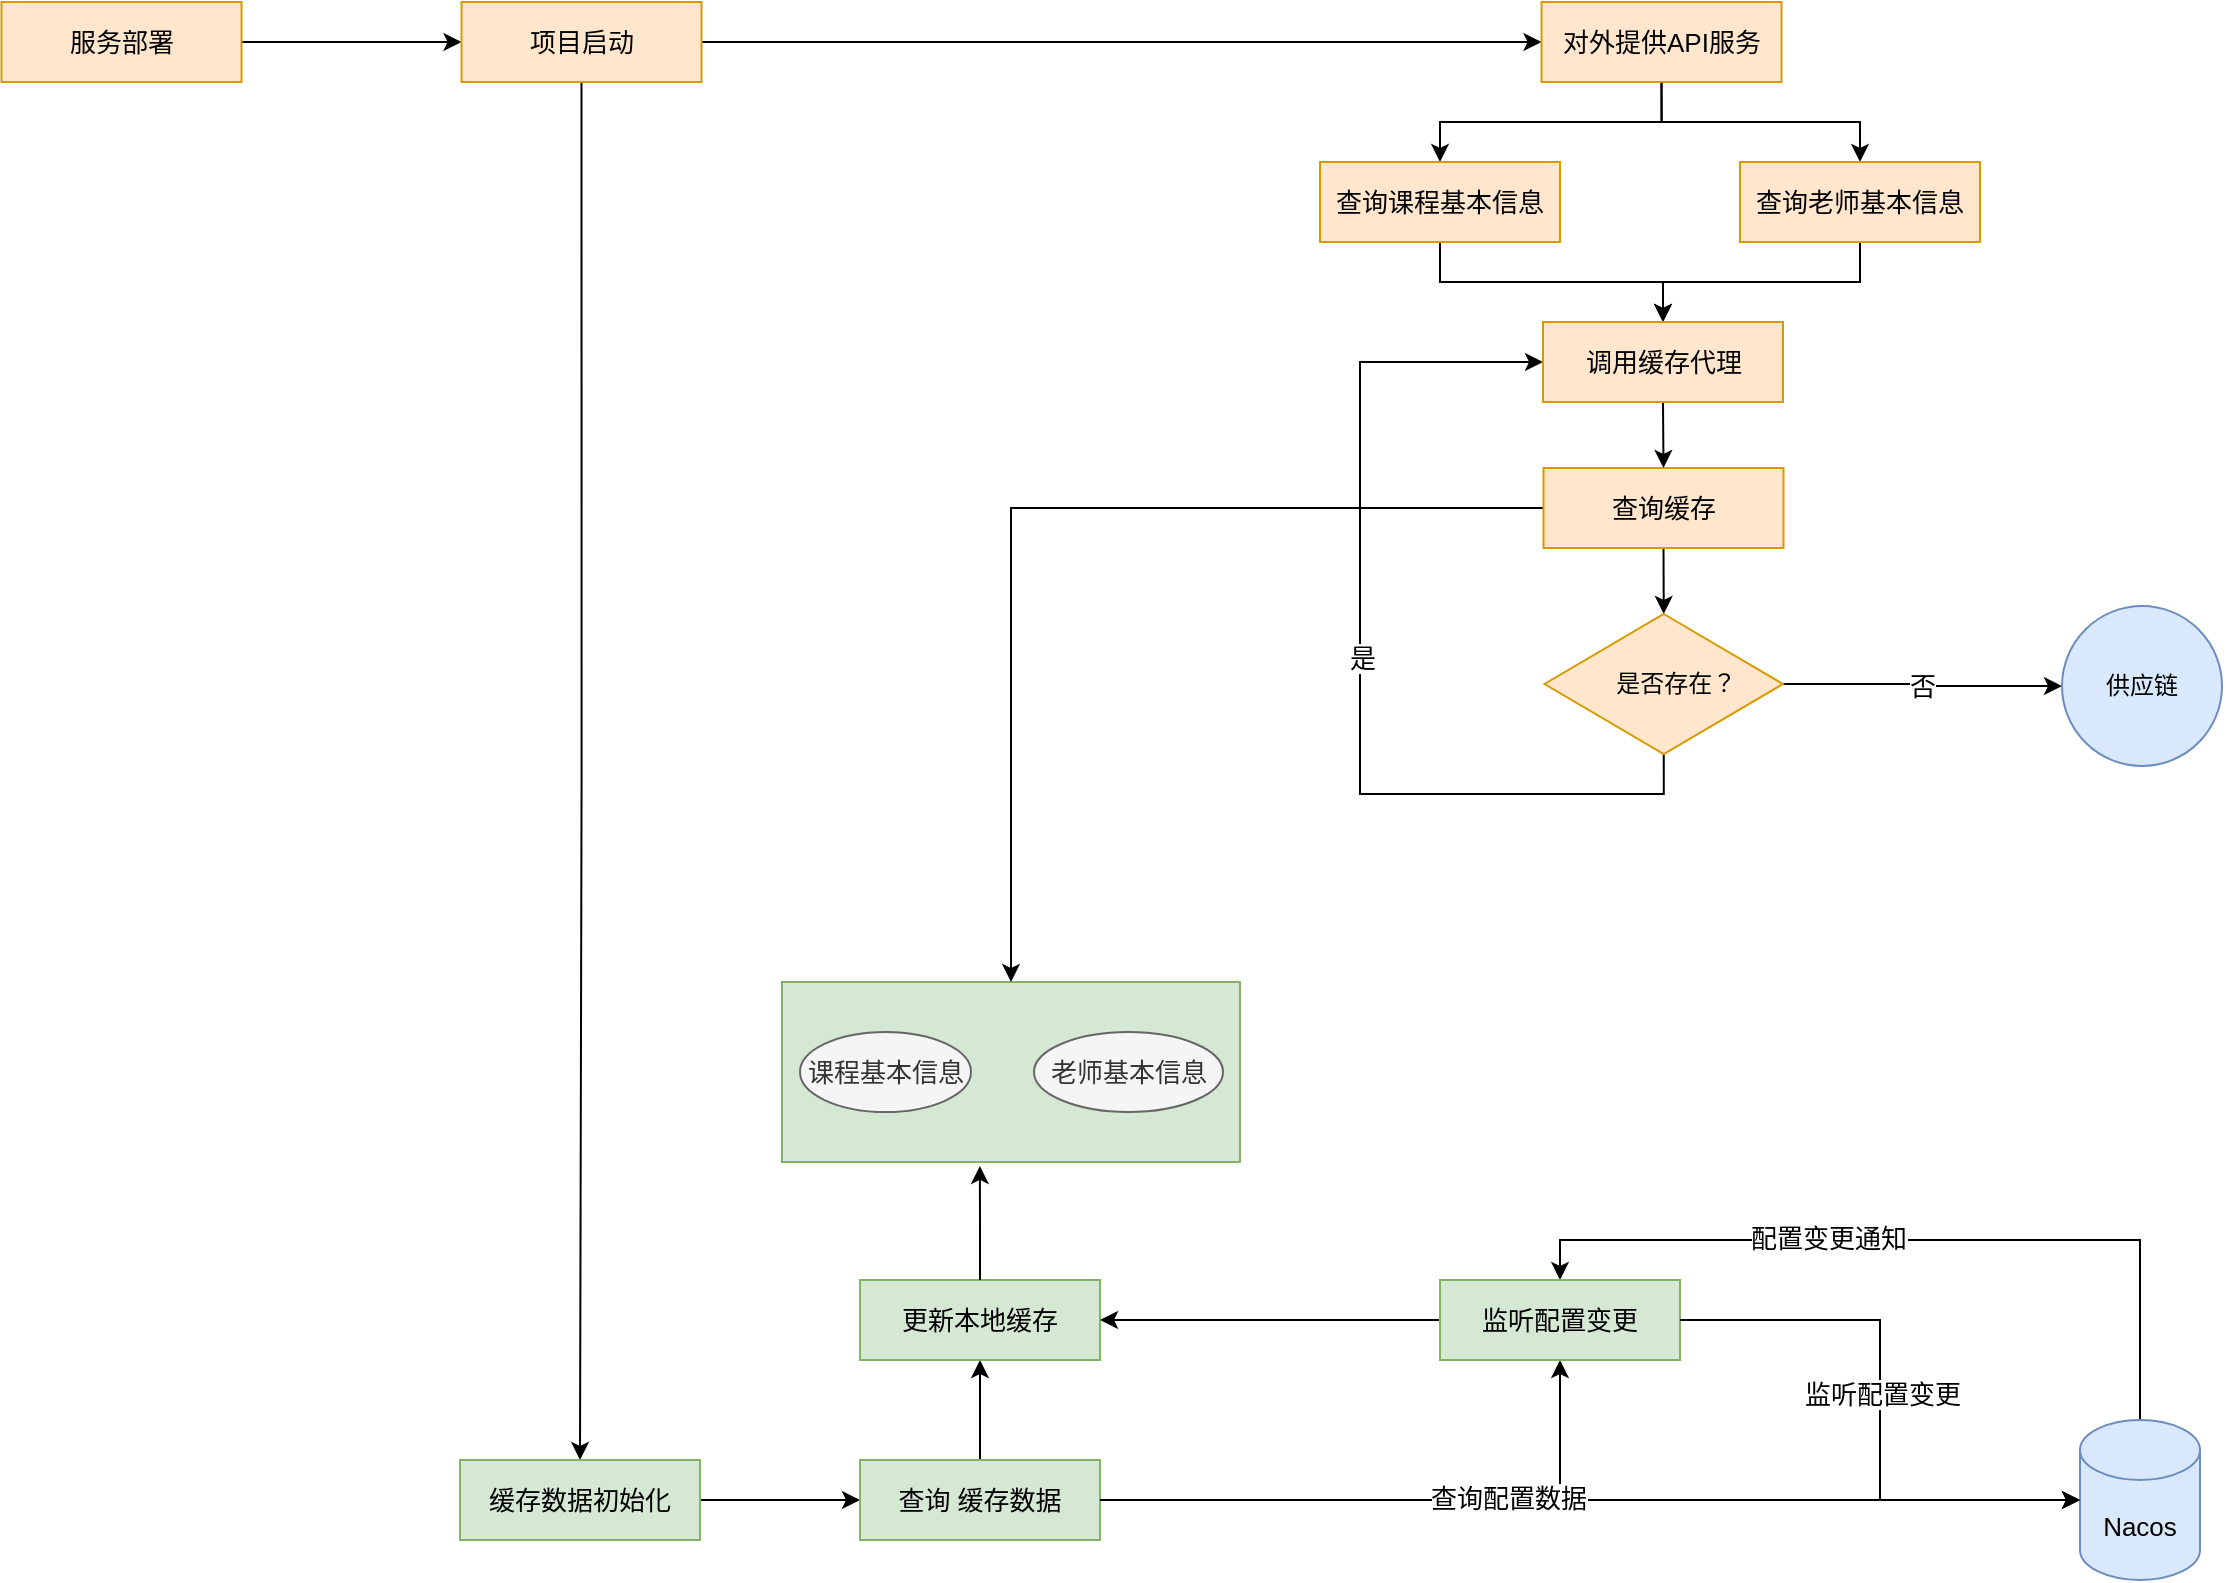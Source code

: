 <mxfile version="24.6.3" type="github">
  <diagram name="第 1 页" id="hD5VJrIIW-oPZ-sE8mMR">
    <mxGraphModel dx="1381" dy="732" grid="1" gridSize="10" guides="1" tooltips="1" connect="1" arrows="1" fold="1" page="1" pageScale="1" pageWidth="1600" pageHeight="1200" math="0" shadow="0">
      <root>
        <mxCell id="0" />
        <mxCell id="1" parent="0" />
        <mxCell id="Bd_30c_2kfmLjfsX3W71-36" value="" style="rounded=0;whiteSpace=wrap;html=1;fontSize=13;fillColor=#d5e8d4;strokeColor=#82b366;" vertex="1" parent="1">
          <mxGeometry x="721" y="650" width="229" height="90" as="geometry" />
        </mxCell>
        <mxCell id="Bd_30c_2kfmLjfsX3W71-28" style="edgeStyle=orthogonalEdgeStyle;rounded=0;orthogonalLoop=1;jettySize=auto;html=1;exitX=1;exitY=0.5;exitDx=0;exitDy=0;fontSize=13;" edge="1" parent="1" source="Bd_30c_2kfmLjfsX3W71-1" target="Bd_30c_2kfmLjfsX3W71-6">
          <mxGeometry relative="1" as="geometry" />
        </mxCell>
        <mxCell id="Bd_30c_2kfmLjfsX3W71-1" value="服务部署" style="rounded=0;whiteSpace=wrap;html=1;fontSize=13;fillColor=#ffe6cc;strokeColor=#d79b00;" vertex="1" parent="1">
          <mxGeometry x="330.75" y="160" width="120" height="40" as="geometry" />
        </mxCell>
        <mxCell id="Bd_30c_2kfmLjfsX3W71-29" style="edgeStyle=orthogonalEdgeStyle;rounded=0;orthogonalLoop=1;jettySize=auto;html=1;exitX=0.5;exitY=1;exitDx=0;exitDy=0;fontSize=13;" edge="1" parent="1" source="Bd_30c_2kfmLjfsX3W71-6" target="Bd_30c_2kfmLjfsX3W71-7">
          <mxGeometry relative="1" as="geometry" />
        </mxCell>
        <mxCell id="Bd_30c_2kfmLjfsX3W71-46" style="edgeStyle=orthogonalEdgeStyle;rounded=0;orthogonalLoop=1;jettySize=auto;html=1;exitX=1;exitY=0.5;exitDx=0;exitDy=0;entryX=0;entryY=0.5;entryDx=0;entryDy=0;fontSize=13;" edge="1" parent="1" source="Bd_30c_2kfmLjfsX3W71-6" target="Bd_30c_2kfmLjfsX3W71-31">
          <mxGeometry relative="1" as="geometry" />
        </mxCell>
        <mxCell id="Bd_30c_2kfmLjfsX3W71-6" value="项目启动" style="rounded=0;whiteSpace=wrap;html=1;fontSize=13;fillColor=#ffe6cc;strokeColor=#d79b00;" vertex="1" parent="1">
          <mxGeometry x="560.75" y="160" width="120" height="40" as="geometry" />
        </mxCell>
        <mxCell id="Bd_30c_2kfmLjfsX3W71-13" style="rounded=0;orthogonalLoop=1;jettySize=auto;html=1;exitX=1;exitY=0.5;exitDx=0;exitDy=0;entryX=0;entryY=0.5;entryDx=0;entryDy=0;fontSize=13;" edge="1" parent="1" source="Bd_30c_2kfmLjfsX3W71-7" target="Bd_30c_2kfmLjfsX3W71-8">
          <mxGeometry relative="1" as="geometry" />
        </mxCell>
        <mxCell id="Bd_30c_2kfmLjfsX3W71-7" value="缓存数据初始化" style="rounded=0;whiteSpace=wrap;html=1;fontSize=13;fillColor=#d5e8d4;strokeColor=#82b366;" vertex="1" parent="1">
          <mxGeometry x="560" y="889" width="120" height="40" as="geometry" />
        </mxCell>
        <mxCell id="Bd_30c_2kfmLjfsX3W71-54" style="edgeStyle=orthogonalEdgeStyle;rounded=0;orthogonalLoop=1;jettySize=auto;html=1;exitX=0.5;exitY=0;exitDx=0;exitDy=0;fontSize=13;" edge="1" parent="1" source="Bd_30c_2kfmLjfsX3W71-8" target="Bd_30c_2kfmLjfsX3W71-17">
          <mxGeometry relative="1" as="geometry" />
        </mxCell>
        <mxCell id="Bd_30c_2kfmLjfsX3W71-56" style="edgeStyle=orthogonalEdgeStyle;rounded=0;orthogonalLoop=1;jettySize=auto;html=1;exitX=1;exitY=0.5;exitDx=0;exitDy=0;entryX=0.5;entryY=1;entryDx=0;entryDy=0;fontSize=13;" edge="1" parent="1" source="Bd_30c_2kfmLjfsX3W71-8" target="Bd_30c_2kfmLjfsX3W71-38">
          <mxGeometry relative="1" as="geometry" />
        </mxCell>
        <mxCell id="Bd_30c_2kfmLjfsX3W71-8" value="查询 缓存数据" style="rounded=0;whiteSpace=wrap;html=1;fontSize=13;fillColor=#d5e8d4;strokeColor=#82b366;" vertex="1" parent="1">
          <mxGeometry x="760" y="889" width="120" height="40" as="geometry" />
        </mxCell>
        <mxCell id="Bd_30c_2kfmLjfsX3W71-59" style="edgeStyle=orthogonalEdgeStyle;rounded=0;orthogonalLoop=1;jettySize=auto;html=1;exitX=0.5;exitY=0;exitDx=0;exitDy=0;exitPerimeter=0;entryX=0.5;entryY=0;entryDx=0;entryDy=0;" edge="1" parent="1" source="Bd_30c_2kfmLjfsX3W71-11" target="Bd_30c_2kfmLjfsX3W71-38">
          <mxGeometry relative="1" as="geometry" />
        </mxCell>
        <mxCell id="Bd_30c_2kfmLjfsX3W71-60" value="配置变更通知" style="edgeLabel;html=1;align=center;verticalAlign=middle;resizable=0;points=[];fontSize=13;" vertex="1" connectable="0" parent="Bd_30c_2kfmLjfsX3W71-59">
          <mxGeometry x="0.23" y="-1" relative="1" as="geometry">
            <mxPoint as="offset" />
          </mxGeometry>
        </mxCell>
        <mxCell id="Bd_30c_2kfmLjfsX3W71-11" value="Nacos" style="shape=cylinder3;whiteSpace=wrap;html=1;boundedLbl=1;backgroundOutline=1;size=15;fillColor=#dae8fc;strokeColor=#6c8ebf;fontSize=13;" vertex="1" parent="1">
          <mxGeometry x="1370" y="869" width="60" height="80" as="geometry" />
        </mxCell>
        <mxCell id="Bd_30c_2kfmLjfsX3W71-17" value="更新本地缓存" style="rounded=0;whiteSpace=wrap;html=1;fontSize=13;fillColor=#d5e8d4;strokeColor=#82b366;" vertex="1" parent="1">
          <mxGeometry x="760" y="799" width="120" height="40" as="geometry" />
        </mxCell>
        <mxCell id="Bd_30c_2kfmLjfsX3W71-25" style="edgeStyle=orthogonalEdgeStyle;rounded=0;orthogonalLoop=1;jettySize=auto;html=1;exitX=1;exitY=0.5;exitDx=0;exitDy=0;entryX=0;entryY=0.5;entryDx=0;entryDy=0;entryPerimeter=0;fontSize=13;" edge="1" parent="1" source="Bd_30c_2kfmLjfsX3W71-8" target="Bd_30c_2kfmLjfsX3W71-11">
          <mxGeometry relative="1" as="geometry" />
        </mxCell>
        <mxCell id="Bd_30c_2kfmLjfsX3W71-40" value="&lt;font style=&quot;font-size: 13px;&quot;&gt;查询配置数据&lt;/font&gt;" style="edgeLabel;html=1;align=center;verticalAlign=middle;resizable=0;points=[];fontSize=13;" vertex="1" connectable="0" parent="Bd_30c_2kfmLjfsX3W71-25">
          <mxGeometry x="-0.168" y="1" relative="1" as="geometry">
            <mxPoint as="offset" />
          </mxGeometry>
        </mxCell>
        <mxCell id="Bd_30c_2kfmLjfsX3W71-26" value="课程基本信息" style="ellipse;whiteSpace=wrap;html=1;fontSize=13;fillColor=#f5f5f5;fontColor=#333333;strokeColor=#666666;" vertex="1" parent="1">
          <mxGeometry x="730" y="675" width="85.5" height="40" as="geometry" />
        </mxCell>
        <mxCell id="Bd_30c_2kfmLjfsX3W71-76" style="edgeStyle=orthogonalEdgeStyle;rounded=0;orthogonalLoop=1;jettySize=auto;html=1;exitX=0.5;exitY=1;exitDx=0;exitDy=0;entryX=0.5;entryY=0;entryDx=0;entryDy=0;" edge="1" parent="1" source="Bd_30c_2kfmLjfsX3W71-31" target="Bd_30c_2kfmLjfsX3W71-70">
          <mxGeometry relative="1" as="geometry" />
        </mxCell>
        <mxCell id="Bd_30c_2kfmLjfsX3W71-77" style="edgeStyle=orthogonalEdgeStyle;rounded=0;orthogonalLoop=1;jettySize=auto;html=1;exitX=0.5;exitY=1;exitDx=0;exitDy=0;entryX=0.5;entryY=0;entryDx=0;entryDy=0;" edge="1" parent="1" source="Bd_30c_2kfmLjfsX3W71-31" target="Bd_30c_2kfmLjfsX3W71-71">
          <mxGeometry relative="1" as="geometry" />
        </mxCell>
        <mxCell id="Bd_30c_2kfmLjfsX3W71-31" value="对外提供API服务" style="rounded=0;whiteSpace=wrap;html=1;fontSize=13;fillColor=#ffe6cc;strokeColor=#d79b00;" vertex="1" parent="1">
          <mxGeometry x="1100.75" y="160" width="120" height="40" as="geometry" />
        </mxCell>
        <mxCell id="Bd_30c_2kfmLjfsX3W71-34" value="老师基本信息" style="ellipse;whiteSpace=wrap;html=1;fontSize=13;fillColor=#f5f5f5;strokeColor=#666666;fontColor=#333333;" vertex="1" parent="1">
          <mxGeometry x="847" y="675" width="94.5" height="40" as="geometry" />
        </mxCell>
        <mxCell id="Bd_30c_2kfmLjfsX3W71-61" style="edgeStyle=orthogonalEdgeStyle;rounded=0;orthogonalLoop=1;jettySize=auto;html=1;exitX=0;exitY=0.5;exitDx=0;exitDy=0;entryX=1;entryY=0.5;entryDx=0;entryDy=0;" edge="1" parent="1" source="Bd_30c_2kfmLjfsX3W71-38" target="Bd_30c_2kfmLjfsX3W71-17">
          <mxGeometry relative="1" as="geometry" />
        </mxCell>
        <mxCell id="Bd_30c_2kfmLjfsX3W71-38" value="监听配置变更" style="rounded=0;whiteSpace=wrap;html=1;fontSize=13;fillColor=#d5e8d4;strokeColor=#82b366;" vertex="1" parent="1">
          <mxGeometry x="1050" y="799" width="120" height="40" as="geometry" />
        </mxCell>
        <mxCell id="Bd_30c_2kfmLjfsX3W71-55" style="edgeStyle=orthogonalEdgeStyle;rounded=0;orthogonalLoop=1;jettySize=auto;html=1;exitX=0.5;exitY=0;exitDx=0;exitDy=0;entryX=0.432;entryY=1.022;entryDx=0;entryDy=0;entryPerimeter=0;fontSize=13;" edge="1" parent="1" source="Bd_30c_2kfmLjfsX3W71-17" target="Bd_30c_2kfmLjfsX3W71-36">
          <mxGeometry relative="1" as="geometry" />
        </mxCell>
        <mxCell id="Bd_30c_2kfmLjfsX3W71-57" style="edgeStyle=orthogonalEdgeStyle;rounded=0;orthogonalLoop=1;jettySize=auto;html=1;exitX=1;exitY=0.5;exitDx=0;exitDy=0;entryX=0;entryY=0.5;entryDx=0;entryDy=0;entryPerimeter=0;fontSize=13;" edge="1" parent="1" source="Bd_30c_2kfmLjfsX3W71-38" target="Bd_30c_2kfmLjfsX3W71-11">
          <mxGeometry relative="1" as="geometry" />
        </mxCell>
        <mxCell id="Bd_30c_2kfmLjfsX3W71-58" value="&lt;font style=&quot;font-size: 13px;&quot;&gt;监听配置变更&lt;/font&gt;" style="edgeLabel;html=1;align=center;verticalAlign=middle;resizable=0;points=[];fontSize=13;" vertex="1" connectable="0" parent="Bd_30c_2kfmLjfsX3W71-57">
          <mxGeometry x="-0.055" y="1" relative="1" as="geometry">
            <mxPoint as="offset" />
          </mxGeometry>
        </mxCell>
        <mxCell id="Bd_30c_2kfmLjfsX3W71-91" style="edgeStyle=orthogonalEdgeStyle;rounded=0;orthogonalLoop=1;jettySize=auto;html=1;exitX=0.5;exitY=1;exitDx=0;exitDy=0;" edge="1" parent="1" source="Bd_30c_2kfmLjfsX3W71-70" target="Bd_30c_2kfmLjfsX3W71-90">
          <mxGeometry relative="1" as="geometry" />
        </mxCell>
        <mxCell id="Bd_30c_2kfmLjfsX3W71-70" value="查询课程基本信息" style="rounded=0;whiteSpace=wrap;html=1;fontSize=13;fillColor=#ffe6cc;strokeColor=#d79b00;" vertex="1" parent="1">
          <mxGeometry x="990" y="240" width="120" height="40" as="geometry" />
        </mxCell>
        <mxCell id="Bd_30c_2kfmLjfsX3W71-92" style="edgeStyle=orthogonalEdgeStyle;rounded=0;orthogonalLoop=1;jettySize=auto;html=1;exitX=0.5;exitY=1;exitDx=0;exitDy=0;entryX=0.5;entryY=0;entryDx=0;entryDy=0;" edge="1" parent="1" source="Bd_30c_2kfmLjfsX3W71-71" target="Bd_30c_2kfmLjfsX3W71-90">
          <mxGeometry relative="1" as="geometry" />
        </mxCell>
        <mxCell id="Bd_30c_2kfmLjfsX3W71-71" value="查询老师基本信息" style="rounded=0;whiteSpace=wrap;html=1;fontSize=13;fillColor=#ffe6cc;strokeColor=#d79b00;" vertex="1" parent="1">
          <mxGeometry x="1200" y="240" width="120" height="40" as="geometry" />
        </mxCell>
        <mxCell id="Bd_30c_2kfmLjfsX3W71-80" style="edgeStyle=orthogonalEdgeStyle;rounded=0;orthogonalLoop=1;jettySize=auto;html=1;exitX=0;exitY=0.5;exitDx=0;exitDy=0;" edge="1" parent="1" source="Bd_30c_2kfmLjfsX3W71-72" target="Bd_30c_2kfmLjfsX3W71-36">
          <mxGeometry relative="1" as="geometry" />
        </mxCell>
        <mxCell id="Bd_30c_2kfmLjfsX3W71-84" style="edgeStyle=orthogonalEdgeStyle;rounded=0;orthogonalLoop=1;jettySize=auto;html=1;exitX=0.5;exitY=1;exitDx=0;exitDy=0;entryX=0.5;entryY=0;entryDx=0;entryDy=0;" edge="1" parent="1" source="Bd_30c_2kfmLjfsX3W71-72" target="Bd_30c_2kfmLjfsX3W71-74">
          <mxGeometry relative="1" as="geometry" />
        </mxCell>
        <mxCell id="Bd_30c_2kfmLjfsX3W71-72" value="查询缓存" style="rounded=0;whiteSpace=wrap;html=1;fontSize=13;fillColor=#ffe6cc;strokeColor=#d79b00;" vertex="1" parent="1">
          <mxGeometry x="1101.75" y="393" width="120" height="40" as="geometry" />
        </mxCell>
        <mxCell id="Bd_30c_2kfmLjfsX3W71-89" value="&lt;font style=&quot;font-size: 13px;&quot;&gt;否&lt;/font&gt;" style="edgeStyle=orthogonalEdgeStyle;rounded=0;orthogonalLoop=1;jettySize=auto;html=1;exitX=1;exitY=0.5;exitDx=0;exitDy=0;entryX=0;entryY=0.5;entryDx=0;entryDy=0;" edge="1" parent="1" source="Bd_30c_2kfmLjfsX3W71-74" target="Bd_30c_2kfmLjfsX3W71-88">
          <mxGeometry relative="1" as="geometry" />
        </mxCell>
        <mxCell id="Bd_30c_2kfmLjfsX3W71-95" style="edgeStyle=orthogonalEdgeStyle;rounded=0;orthogonalLoop=1;jettySize=auto;html=1;exitX=0.5;exitY=1;exitDx=0;exitDy=0;entryX=0;entryY=0.5;entryDx=0;entryDy=0;" edge="1" parent="1" source="Bd_30c_2kfmLjfsX3W71-74" target="Bd_30c_2kfmLjfsX3W71-90">
          <mxGeometry relative="1" as="geometry">
            <Array as="points">
              <mxPoint x="1162" y="556" />
              <mxPoint x="1010" y="556" />
              <mxPoint x="1010" y="340" />
            </Array>
          </mxGeometry>
        </mxCell>
        <mxCell id="Bd_30c_2kfmLjfsX3W71-96" value="&lt;font style=&quot;font-size: 13px;&quot;&gt;是&lt;/font&gt;" style="edgeLabel;html=1;align=center;verticalAlign=middle;resizable=0;points=[];" vertex="1" connectable="0" parent="Bd_30c_2kfmLjfsX3W71-95">
          <mxGeometry x="0.001" y="-1" relative="1" as="geometry">
            <mxPoint as="offset" />
          </mxGeometry>
        </mxCell>
        <mxCell id="Bd_30c_2kfmLjfsX3W71-74" value="&amp;nbsp; &amp;nbsp; 是否存在？" style="rhombus;whiteSpace=wrap;html=1;fillColor=#ffe6cc;strokeColor=#d79b00;" vertex="1" parent="1">
          <mxGeometry x="1102.25" y="466" width="119.25" height="70" as="geometry" />
        </mxCell>
        <mxCell id="Bd_30c_2kfmLjfsX3W71-88" value="供应链" style="ellipse;whiteSpace=wrap;html=1;aspect=fixed;fillColor=#dae8fc;strokeColor=#6c8ebf;" vertex="1" parent="1">
          <mxGeometry x="1361" y="462" width="80" height="80" as="geometry" />
        </mxCell>
        <mxCell id="Bd_30c_2kfmLjfsX3W71-94" style="edgeStyle=orthogonalEdgeStyle;rounded=0;orthogonalLoop=1;jettySize=auto;html=1;exitX=0.5;exitY=1;exitDx=0;exitDy=0;entryX=0.5;entryY=0;entryDx=0;entryDy=0;" edge="1" parent="1" source="Bd_30c_2kfmLjfsX3W71-90" target="Bd_30c_2kfmLjfsX3W71-72">
          <mxGeometry relative="1" as="geometry" />
        </mxCell>
        <mxCell id="Bd_30c_2kfmLjfsX3W71-90" value="调用缓存代理" style="rounded=0;whiteSpace=wrap;html=1;fontSize=13;fillColor=#ffe6cc;strokeColor=#d79b00;" vertex="1" parent="1">
          <mxGeometry x="1101.5" y="320" width="120" height="40" as="geometry" />
        </mxCell>
      </root>
    </mxGraphModel>
  </diagram>
</mxfile>
